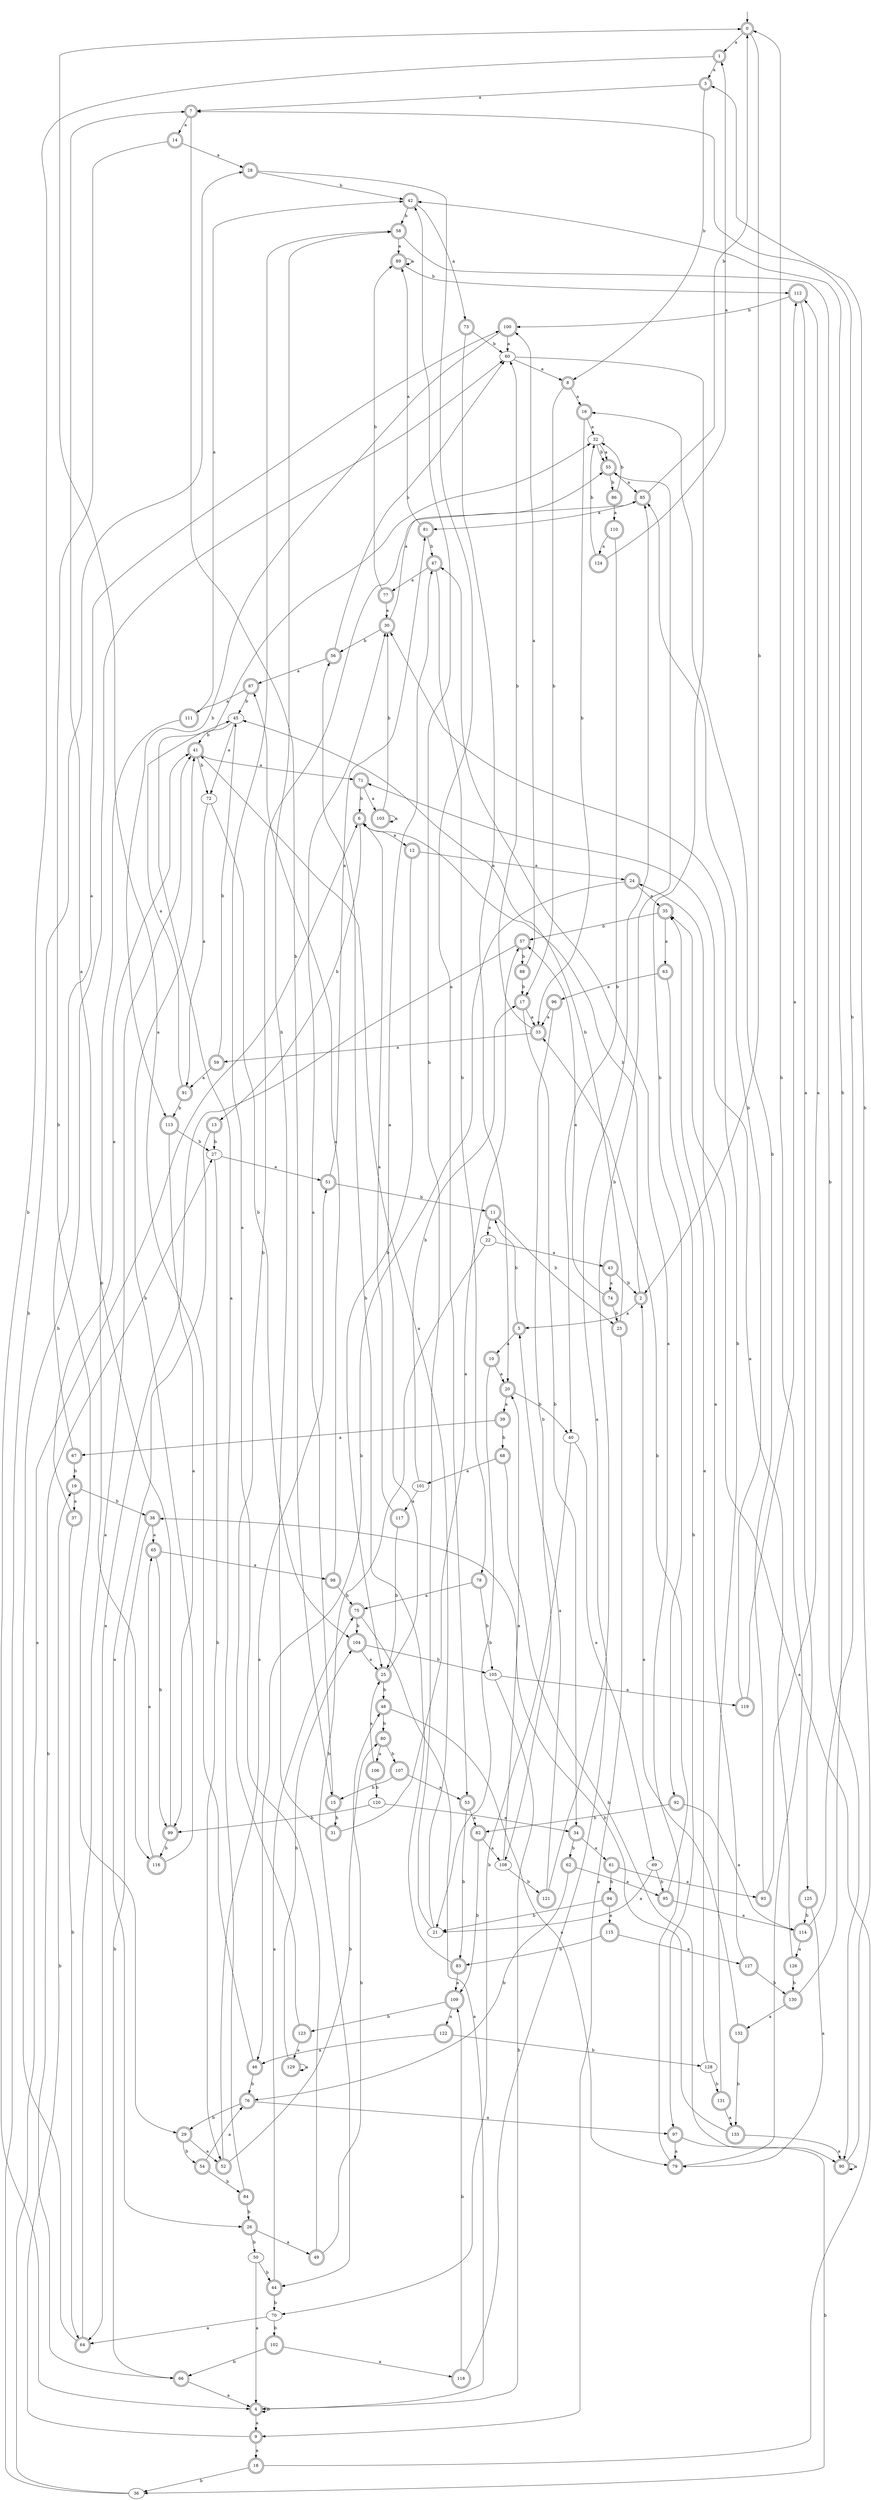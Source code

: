 digraph RandomDFA {
  __start0 [label="", shape=none];
  __start0 -> 0 [label=""];
  0 [shape=circle] [shape=doublecircle]
  0 -> 1 [label="a"]
  0 -> 2 [label="b"]
  1 [shape=doublecircle]
  1 -> 3 [label="a"]
  1 -> 4 [label="b"]
  2 [shape=doublecircle]
  2 -> 5 [label="a"]
  2 -> 6 [label="b"]
  3 [shape=doublecircle]
  3 -> 7 [label="a"]
  3 -> 8 [label="b"]
  4 [shape=doublecircle]
  4 -> 9 [label="a"]
  4 -> 4 [label="b"]
  5 [shape=doublecircle]
  5 -> 10 [label="a"]
  5 -> 11 [label="b"]
  6 [shape=doublecircle]
  6 -> 12 [label="a"]
  6 -> 13 [label="b"]
  7 [shape=doublecircle]
  7 -> 14 [label="a"]
  7 -> 15 [label="b"]
  8 [shape=doublecircle]
  8 -> 16 [label="a"]
  8 -> 17 [label="b"]
  9 [shape=doublecircle]
  9 -> 18 [label="a"]
  9 -> 19 [label="b"]
  10 [shape=doublecircle]
  10 -> 20 [label="a"]
  10 -> 21 [label="b"]
  11 [shape=doublecircle]
  11 -> 22 [label="a"]
  11 -> 23 [label="b"]
  12 [shape=doublecircle]
  12 -> 24 [label="a"]
  12 -> 25 [label="b"]
  13 [shape=doublecircle]
  13 -> 26 [label="a"]
  13 -> 27 [label="b"]
  14 [shape=doublecircle]
  14 -> 28 [label="a"]
  14 -> 29 [label="b"]
  15 [shape=doublecircle]
  15 -> 30 [label="a"]
  15 -> 31 [label="b"]
  16 [shape=doublecircle]
  16 -> 32 [label="a"]
  16 -> 33 [label="b"]
  17 [shape=doublecircle]
  17 -> 33 [label="a"]
  17 -> 34 [label="b"]
  18 [shape=doublecircle]
  18 -> 35 [label="a"]
  18 -> 36 [label="b"]
  19 [shape=doublecircle]
  19 -> 37 [label="a"]
  19 -> 38 [label="b"]
  20 [shape=doublecircle]
  20 -> 39 [label="a"]
  20 -> 40 [label="b"]
  21
  21 -> 41 [label="a"]
  21 -> 42 [label="b"]
  22
  22 -> 43 [label="a"]
  22 -> 44 [label="b"]
  23 [shape=doublecircle]
  23 -> 9 [label="a"]
  23 -> 45 [label="b"]
  24 [shape=doublecircle]
  24 -> 35 [label="a"]
  24 -> 46 [label="b"]
  25 [shape=doublecircle]
  25 -> 47 [label="a"]
  25 -> 48 [label="b"]
  26 [shape=doublecircle]
  26 -> 49 [label="a"]
  26 -> 50 [label="b"]
  27
  27 -> 51 [label="a"]
  27 -> 52 [label="b"]
  28 [shape=doublecircle]
  28 -> 53 [label="a"]
  28 -> 42 [label="b"]
  29 [shape=doublecircle]
  29 -> 52 [label="a"]
  29 -> 54 [label="b"]
  30 [shape=doublecircle]
  30 -> 55 [label="a"]
  30 -> 56 [label="b"]
  31 [shape=doublecircle]
  31 -> 57 [label="a"]
  31 -> 58 [label="b"]
  32
  32 -> 55 [label="a"]
  32 -> 55 [label="b"]
  33 [shape=doublecircle]
  33 -> 59 [label="a"]
  33 -> 60 [label="b"]
  34 [shape=doublecircle]
  34 -> 61 [label="a"]
  34 -> 62 [label="b"]
  35 [shape=doublecircle]
  35 -> 63 [label="a"]
  35 -> 57 [label="b"]
  36
  36 -> 6 [label="a"]
  36 -> 28 [label="b"]
  37 [shape=doublecircle]
  37 -> 41 [label="a"]
  37 -> 64 [label="b"]
  38 [shape=doublecircle]
  38 -> 65 [label="a"]
  38 -> 66 [label="b"]
  39 [shape=doublecircle]
  39 -> 67 [label="a"]
  39 -> 68 [label="b"]
  40
  40 -> 69 [label="a"]
  40 -> 70 [label="b"]
  41 [shape=doublecircle]
  41 -> 71 [label="a"]
  41 -> 72 [label="b"]
  42 [shape=doublecircle]
  42 -> 73 [label="a"]
  42 -> 58 [label="b"]
  43 [shape=doublecircle]
  43 -> 74 [label="a"]
  43 -> 2 [label="b"]
  44 [shape=doublecircle]
  44 -> 75 [label="a"]
  44 -> 70 [label="b"]
  45
  45 -> 72 [label="a"]
  45 -> 41 [label="b"]
  46 [shape=doublecircle]
  46 -> 0 [label="a"]
  46 -> 76 [label="b"]
  47 [shape=doublecircle]
  47 -> 77 [label="a"]
  47 -> 78 [label="b"]
  48 [shape=doublecircle]
  48 -> 79 [label="a"]
  48 -> 80 [label="b"]
  49 [shape=doublecircle]
  49 -> 58 [label="a"]
  49 -> 48 [label="b"]
  50
  50 -> 4 [label="a"]
  50 -> 44 [label="b"]
  51 [shape=doublecircle]
  51 -> 81 [label="a"]
  51 -> 11 [label="b"]
  52 [shape=doublecircle]
  52 -> 51 [label="a"]
  52 -> 80 [label="b"]
  53 [shape=doublecircle]
  53 -> 82 [label="a"]
  53 -> 83 [label="b"]
  54 [shape=doublecircle]
  54 -> 76 [label="a"]
  54 -> 84 [label="b"]
  55 [shape=doublecircle]
  55 -> 85 [label="a"]
  55 -> 86 [label="b"]
  56 [shape=doublecircle]
  56 -> 87 [label="a"]
  56 -> 60 [label="b"]
  57 [shape=doublecircle]
  57 -> 64 [label="a"]
  57 -> 88 [label="b"]
  58 [shape=doublecircle]
  58 -> 89 [label="a"]
  58 -> 90 [label="b"]
  59 [shape=doublecircle]
  59 -> 91 [label="a"]
  59 -> 45 [label="b"]
  60
  60 -> 8 [label="a"]
  60 -> 92 [label="b"]
  61 [shape=doublecircle]
  61 -> 93 [label="a"]
  61 -> 94 [label="b"]
  62 [shape=doublecircle]
  62 -> 95 [label="a"]
  62 -> 76 [label="b"]
  63 [shape=doublecircle]
  63 -> 96 [label="a"]
  63 -> 97 [label="b"]
  64 [shape=doublecircle]
  64 -> 41 [label="a"]
  64 -> 60 [label="b"]
  65 [shape=doublecircle]
  65 -> 98 [label="a"]
  65 -> 99 [label="b"]
  66 [shape=doublecircle]
  66 -> 4 [label="a"]
  66 -> 27 [label="b"]
  67 [shape=doublecircle]
  67 -> 100 [label="a"]
  67 -> 19 [label="b"]
  68 [shape=doublecircle]
  68 -> 101 [label="a"]
  68 -> 90 [label="b"]
  69
  69 -> 21 [label="a"]
  69 -> 95 [label="b"]
  70
  70 -> 64 [label="a"]
  70 -> 102 [label="b"]
  71 [shape=doublecircle]
  71 -> 103 [label="a"]
  71 -> 6 [label="b"]
  72
  72 -> 91 [label="a"]
  72 -> 104 [label="b"]
  73 [shape=doublecircle]
  73 -> 20 [label="a"]
  73 -> 60 [label="b"]
  74 [shape=doublecircle]
  74 -> 57 [label="a"]
  74 -> 23 [label="b"]
  75 [shape=doublecircle]
  75 -> 4 [label="a"]
  75 -> 104 [label="b"]
  76 [shape=doublecircle]
  76 -> 97 [label="a"]
  76 -> 29 [label="b"]
  77 [shape=doublecircle]
  77 -> 30 [label="a"]
  77 -> 89 [label="b"]
  78 [shape=doublecircle]
  78 -> 75 [label="a"]
  78 -> 105 [label="b"]
  79 [shape=doublecircle]
  79 -> 47 [label="a"]
  79 -> 0 [label="b"]
  80 [shape=doublecircle]
  80 -> 106 [label="a"]
  80 -> 107 [label="b"]
  81 [shape=doublecircle]
  81 -> 89 [label="a"]
  81 -> 47 [label="b"]
  82 [shape=doublecircle]
  82 -> 108 [label="a"]
  82 -> 109 [label="b"]
  83 [shape=doublecircle]
  83 -> 109 [label="a"]
  83 -> 56 [label="b"]
  84 [shape=doublecircle]
  84 -> 32 [label="a"]
  84 -> 26 [label="b"]
  85 [shape=doublecircle]
  85 -> 81 [label="a"]
  85 -> 0 [label="b"]
  86 [shape=doublecircle]
  86 -> 110 [label="a"]
  86 -> 32 [label="b"]
  87 [shape=doublecircle]
  87 -> 111 [label="a"]
  87 -> 45 [label="b"]
  88 [shape=doublecircle]
  88 -> 100 [label="a"]
  88 -> 17 [label="b"]
  89 [shape=doublecircle]
  89 -> 89 [label="a"]
  89 -> 112 [label="b"]
  90 [shape=doublecircle]
  90 -> 90 [label="a"]
  90 -> 3 [label="b"]
  91 [shape=doublecircle]
  91 -> 45 [label="a"]
  91 -> 113 [label="b"]
  92 [shape=doublecircle]
  92 -> 114 [label="a"]
  92 -> 82 [label="b"]
  93 [shape=doublecircle]
  93 -> 112 [label="a"]
  93 -> 16 [label="b"]
  94 [shape=doublecircle]
  94 -> 115 [label="a"]
  94 -> 21 [label="b"]
  95 [shape=doublecircle]
  95 -> 114 [label="a"]
  95 -> 33 [label="b"]
  96 [shape=doublecircle]
  96 -> 33 [label="a"]
  96 -> 108 [label="b"]
  97 [shape=doublecircle]
  97 -> 79 [label="a"]
  97 -> 36 [label="b"]
  98 [shape=doublecircle]
  98 -> 87 [label="a"]
  98 -> 75 [label="b"]
  99 [shape=doublecircle]
  99 -> 7 [label="a"]
  99 -> 116 [label="b"]
  100 [shape=doublecircle]
  100 -> 60 [label="a"]
  100 -> 113 [label="b"]
  101
  101 -> 117 [label="a"]
  101 -> 17 [label="b"]
  102 [shape=doublecircle]
  102 -> 118 [label="a"]
  102 -> 66 [label="b"]
  103 [shape=doublecircle]
  103 -> 103 [label="a"]
  103 -> 30 [label="b"]
  104 [shape=doublecircle]
  104 -> 25 [label="a"]
  104 -> 105 [label="b"]
  105
  105 -> 119 [label="a"]
  105 -> 4 [label="b"]
  106 [shape=doublecircle]
  106 -> 25 [label="a"]
  106 -> 120 [label="b"]
  107 [shape=doublecircle]
  107 -> 53 [label="a"]
  107 -> 15 [label="b"]
  108
  108 -> 20 [label="a"]
  108 -> 121 [label="b"]
  109 [shape=doublecircle]
  109 -> 122 [label="a"]
  109 -> 123 [label="b"]
  110 [shape=doublecircle]
  110 -> 124 [label="a"]
  110 -> 40 [label="b"]
  111 [shape=doublecircle]
  111 -> 42 [label="a"]
  111 -> 116 [label="b"]
  112 [shape=doublecircle]
  112 -> 125 [label="a"]
  112 -> 100 [label="b"]
  113 [shape=doublecircle]
  113 -> 99 [label="a"]
  113 -> 27 [label="b"]
  114 [shape=doublecircle]
  114 -> 126 [label="a"]
  114 -> 7 [label="b"]
  115 [shape=doublecircle]
  115 -> 127 [label="a"]
  115 -> 83 [label="b"]
  116 [shape=doublecircle]
  116 -> 65 [label="a"]
  116 -> 41 [label="b"]
  117 [shape=doublecircle]
  117 -> 6 [label="a"]
  117 -> 25 [label="b"]
  118 [shape=doublecircle]
  118 -> 85 [label="a"]
  118 -> 109 [label="b"]
  119 [shape=doublecircle]
  119 -> 112 [label="a"]
  119 -> 85 [label="b"]
  120
  120 -> 34 [label="a"]
  120 -> 99 [label="b"]
  121 [shape=doublecircle]
  121 -> 5 [label="a"]
  121 -> 55 [label="b"]
  122 [shape=doublecircle]
  122 -> 46 [label="a"]
  122 -> 128 [label="b"]
  123 [shape=doublecircle]
  123 -> 129 [label="a"]
  123 -> 85 [label="b"]
  124 [shape=doublecircle]
  124 -> 1 [label="a"]
  124 -> 32 [label="b"]
  125 [shape=doublecircle]
  125 -> 79 [label="a"]
  125 -> 114 [label="b"]
  126 [shape=doublecircle]
  126 -> 71 [label="a"]
  126 -> 130 [label="b"]
  127 [shape=doublecircle]
  127 -> 24 [label="a"]
  127 -> 130 [label="b"]
  128
  128 -> 35 [label="a"]
  128 -> 131 [label="b"]
  129 [shape=doublecircle]
  129 -> 129 [label="a"]
  129 -> 104 [label="b"]
  130 [shape=doublecircle]
  130 -> 132 [label="a"]
  130 -> 42 [label="b"]
  131 [shape=doublecircle]
  131 -> 133 [label="a"]
  131 -> 30 [label="b"]
  132 [shape=doublecircle]
  132 -> 2 [label="a"]
  132 -> 133 [label="b"]
  133 [shape=doublecircle]
  133 -> 90 [label="a"]
  133 -> 38 [label="b"]
}
